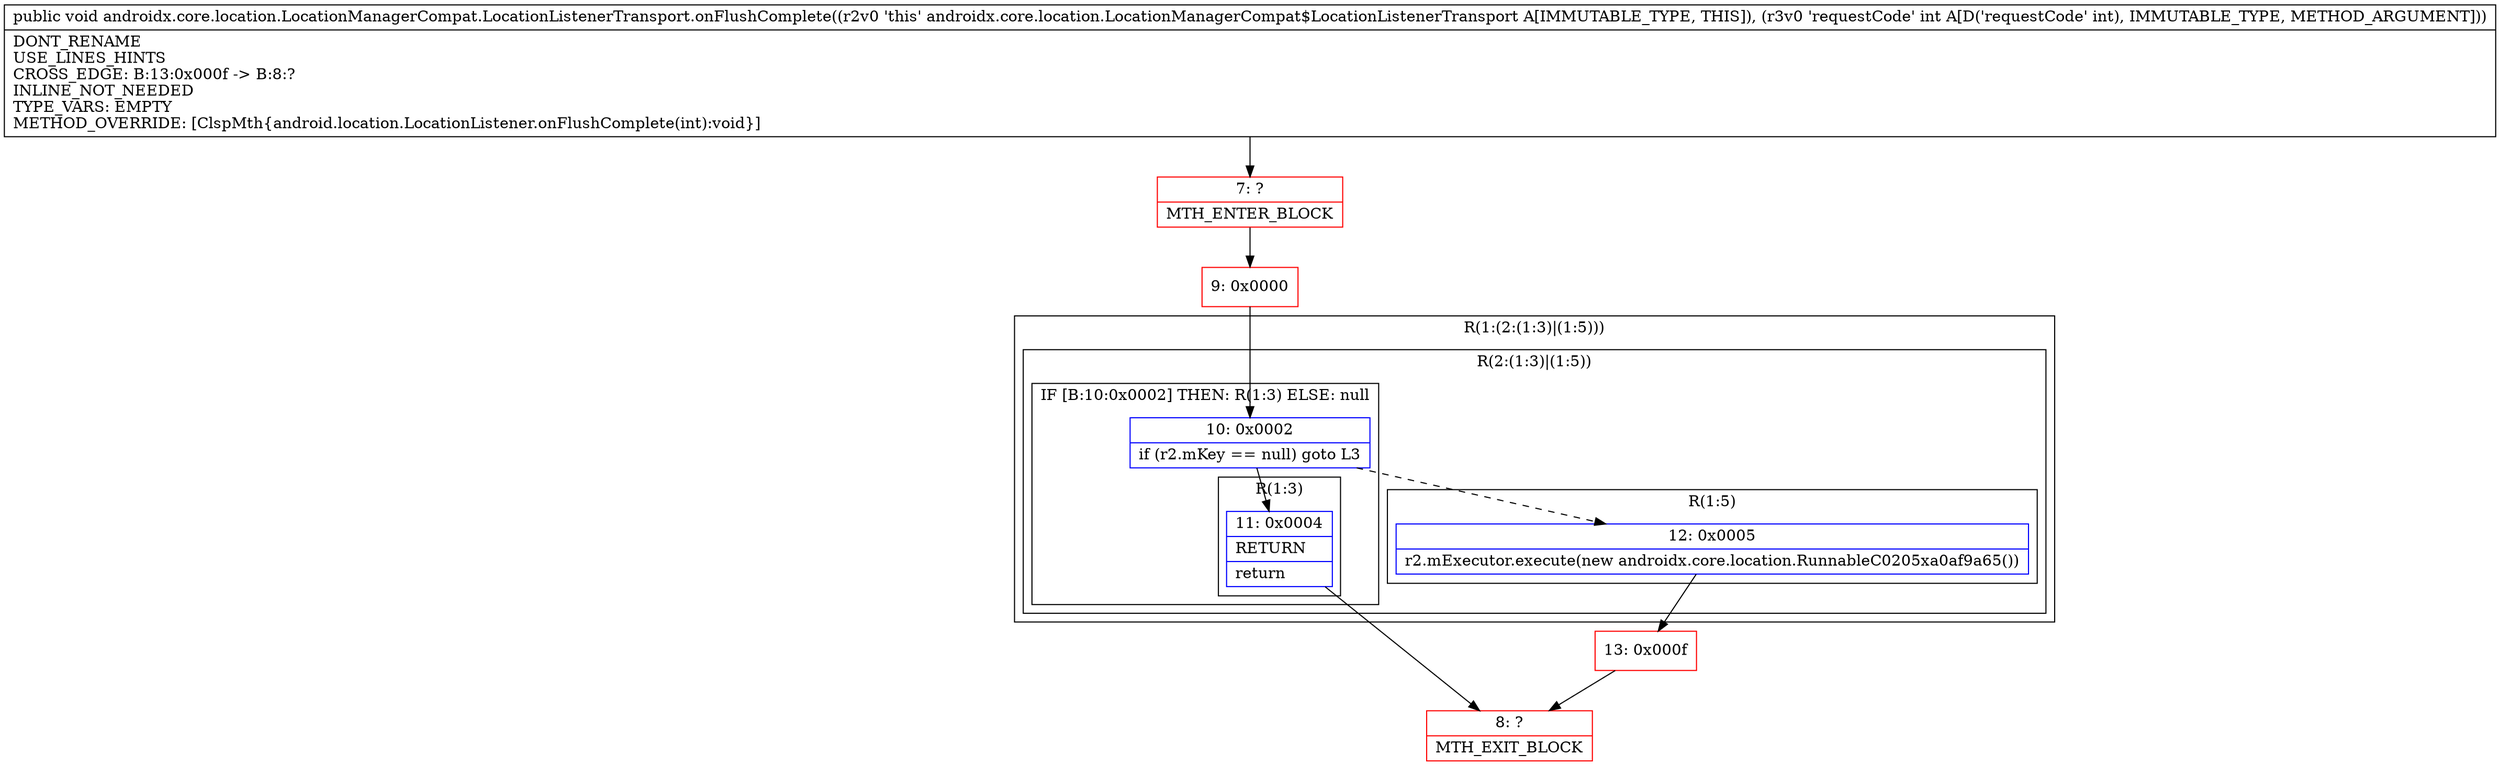 digraph "CFG forandroidx.core.location.LocationManagerCompat.LocationListenerTransport.onFlushComplete(I)V" {
subgraph cluster_Region_191664292 {
label = "R(1:(2:(1:3)|(1:5)))";
node [shape=record,color=blue];
subgraph cluster_Region_1650433472 {
label = "R(2:(1:3)|(1:5))";
node [shape=record,color=blue];
subgraph cluster_IfRegion_123883570 {
label = "IF [B:10:0x0002] THEN: R(1:3) ELSE: null";
node [shape=record,color=blue];
Node_10 [shape=record,label="{10\:\ 0x0002|if (r2.mKey == null) goto L3\l}"];
subgraph cluster_Region_1762190222 {
label = "R(1:3)";
node [shape=record,color=blue];
Node_11 [shape=record,label="{11\:\ 0x0004|RETURN\l|return\l}"];
}
}
subgraph cluster_Region_110012347 {
label = "R(1:5)";
node [shape=record,color=blue];
Node_12 [shape=record,label="{12\:\ 0x0005|r2.mExecutor.execute(new androidx.core.location.RunnableC0205xa0af9a65())\l}"];
}
}
}
Node_7 [shape=record,color=red,label="{7\:\ ?|MTH_ENTER_BLOCK\l}"];
Node_9 [shape=record,color=red,label="{9\:\ 0x0000}"];
Node_8 [shape=record,color=red,label="{8\:\ ?|MTH_EXIT_BLOCK\l}"];
Node_13 [shape=record,color=red,label="{13\:\ 0x000f}"];
MethodNode[shape=record,label="{public void androidx.core.location.LocationManagerCompat.LocationListenerTransport.onFlushComplete((r2v0 'this' androidx.core.location.LocationManagerCompat$LocationListenerTransport A[IMMUTABLE_TYPE, THIS]), (r3v0 'requestCode' int A[D('requestCode' int), IMMUTABLE_TYPE, METHOD_ARGUMENT]))  | DONT_RENAME\lUSE_LINES_HINTS\lCROSS_EDGE: B:13:0x000f \-\> B:8:?\lINLINE_NOT_NEEDED\lTYPE_VARS: EMPTY\lMETHOD_OVERRIDE: [ClspMth\{android.location.LocationListener.onFlushComplete(int):void\}]\l}"];
MethodNode -> Node_7;Node_10 -> Node_11;
Node_10 -> Node_12[style=dashed];
Node_11 -> Node_8;
Node_12 -> Node_13;
Node_7 -> Node_9;
Node_9 -> Node_10;
Node_13 -> Node_8;
}


